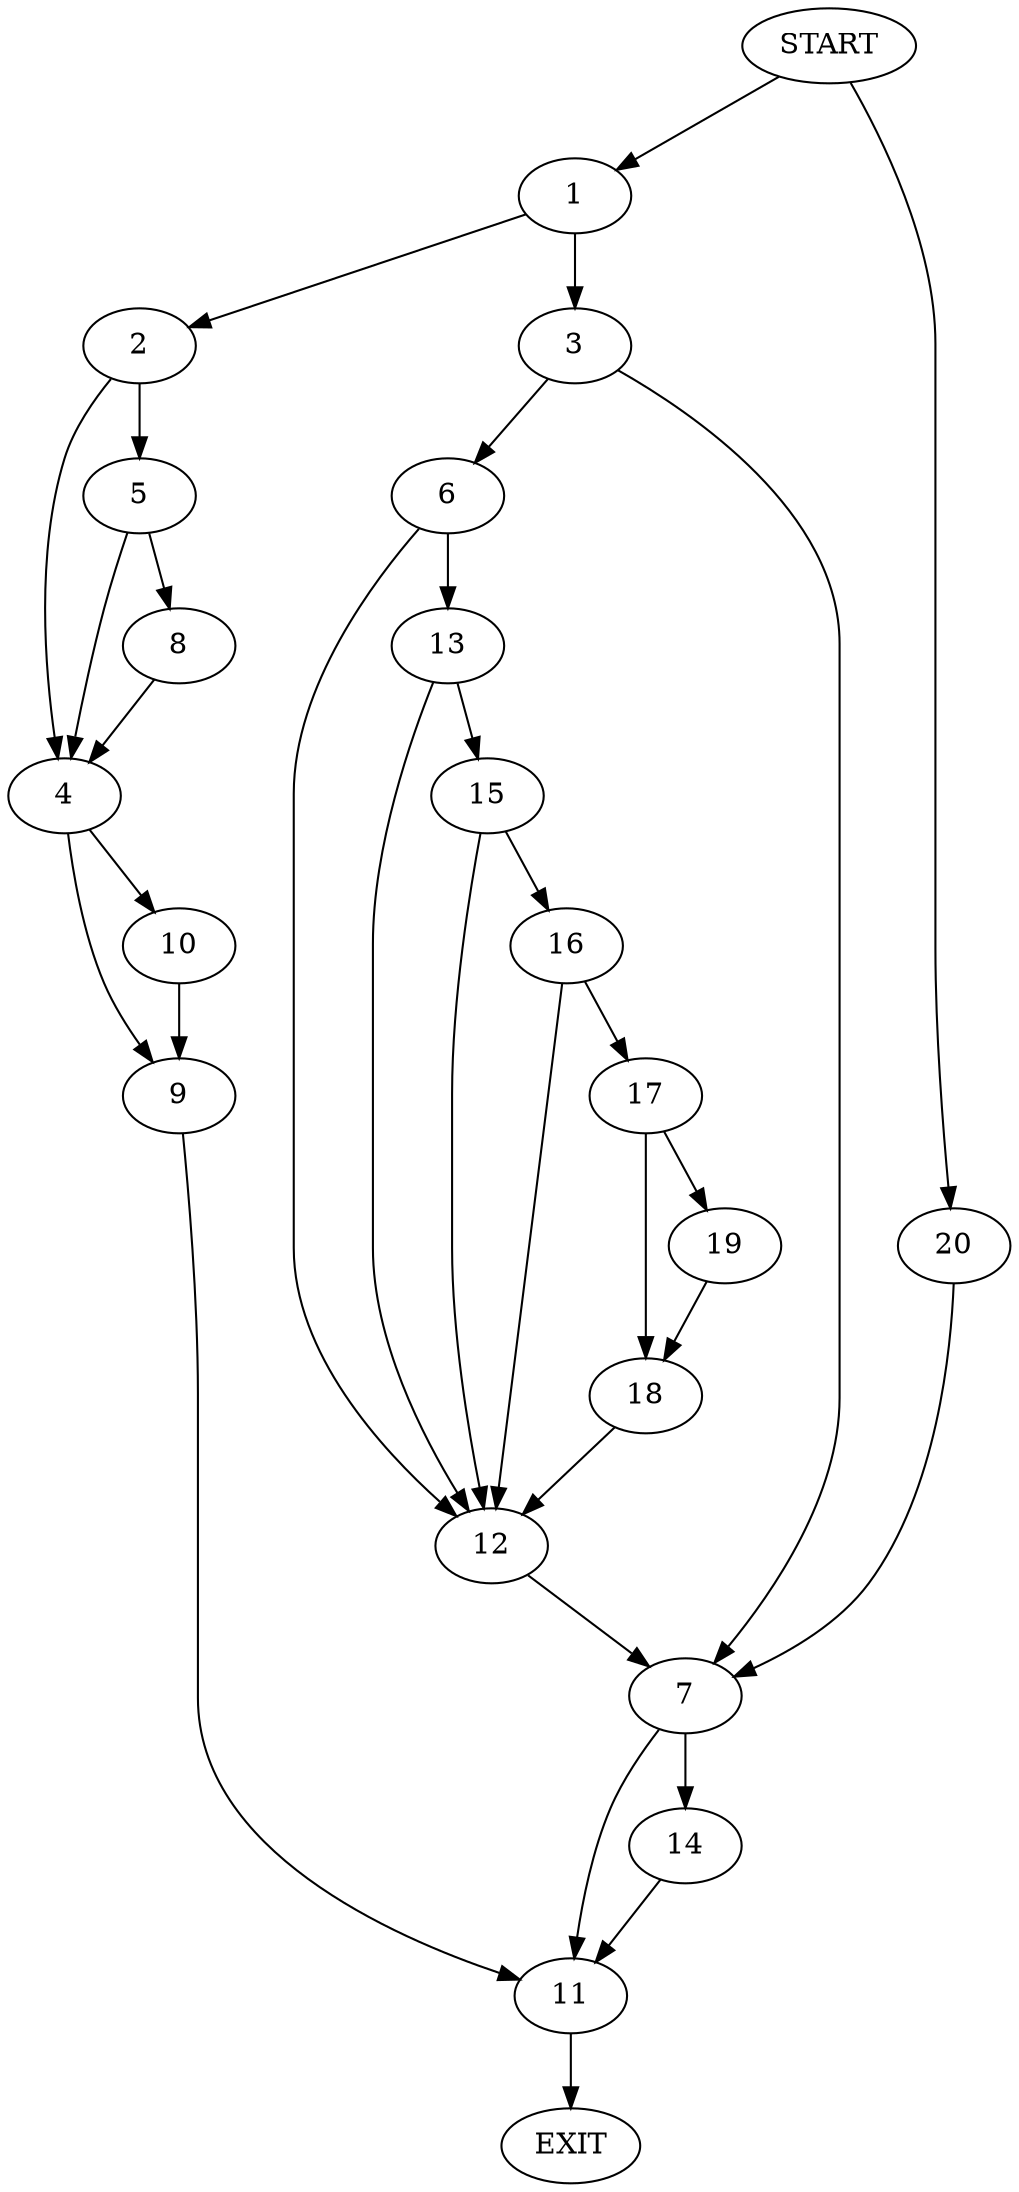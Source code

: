 digraph {
0 [label="START"]
21 [label="EXIT"]
0 -> 1
1 -> 2
1 -> 3
2 -> 4
2 -> 5
3 -> 6
3 -> 7
5 -> 4
5 -> 8
4 -> 9
4 -> 10
8 -> 4
10 -> 9
9 -> 11
11 -> 21
6 -> 12
6 -> 13
7 -> 14
7 -> 11
12 -> 7
13 -> 12
13 -> 15
15 -> 12
15 -> 16
16 -> 17
16 -> 12
17 -> 18
17 -> 19
18 -> 12
19 -> 18
0 -> 20
20 -> 7
14 -> 11
}
